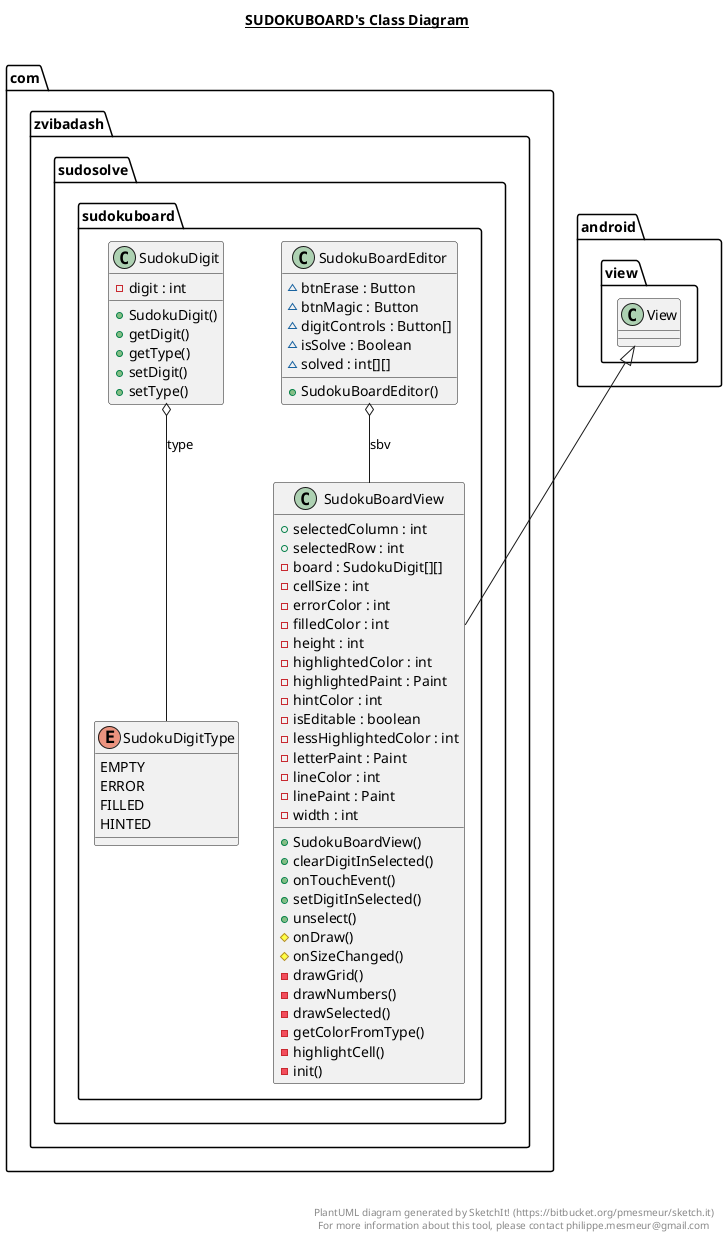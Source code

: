 @startuml

title __SUDOKUBOARD's Class Diagram__\n

  namespace com.zvibadash.sudosolve {
    namespace sudokuboard {
      class com.zvibadash.sudosolve.sudokuboard.SudokuBoardEditor {
          ~ btnErase : Button
          ~ btnMagic : Button
          ~ digitControls : Button[]
          ~ isSolve : Boolean
          ~ solved : int[][]
          + SudokuBoardEditor()
      }
    }
  }
  

  namespace com.zvibadash.sudosolve {
    namespace sudokuboard {
      class com.zvibadash.sudosolve.sudokuboard.SudokuBoardView {
          + selectedColumn : int
          + selectedRow : int
          - board : SudokuDigit[][]
          - cellSize : int
          - errorColor : int
          - filledColor : int
          - height : int
          - highlightedColor : int
          - highlightedPaint : Paint
          - hintColor : int
          - isEditable : boolean
          - lessHighlightedColor : int
          - letterPaint : Paint
          - lineColor : int
          - linePaint : Paint
          - width : int
          + SudokuBoardView()
          + clearDigitInSelected()
          + onTouchEvent()
          + setDigitInSelected()
          + unselect()
          # onDraw()
          # onSizeChanged()
          - drawGrid()
          - drawNumbers()
          - drawSelected()
          - getColorFromType()
          - highlightCell()
          - init()
      }
    }
  }
  

  namespace com.zvibadash.sudosolve {
    namespace sudokuboard {
      class com.zvibadash.sudosolve.sudokuboard.SudokuDigit {
          - digit : int
          + SudokuDigit()
          + getDigit()
          + getType()
          + setDigit()
          + setType()
      }
    }
  }
  

  namespace com.zvibadash.sudosolve {
    namespace sudokuboard {
      enum SudokuDigitType {
        EMPTY
        ERROR
        FILLED
        HINTED
      }
    }
  }
  

  com.zvibadash.sudosolve.sudokuboard.SudokuBoardEditor o-- com.zvibadash.sudosolve.sudokuboard.SudokuBoardView : sbv
  com.zvibadash.sudosolve.sudokuboard.SudokuBoardView -up-|> android.view.View
  com.zvibadash.sudosolve.sudokuboard.SudokuDigit o-- com.zvibadash.sudosolve.sudokuboard.SudokuDigitType : type


right footer


PlantUML diagram generated by SketchIt! (https://bitbucket.org/pmesmeur/sketch.it)
For more information about this tool, please contact philippe.mesmeur@gmail.com
endfooter

@enduml
